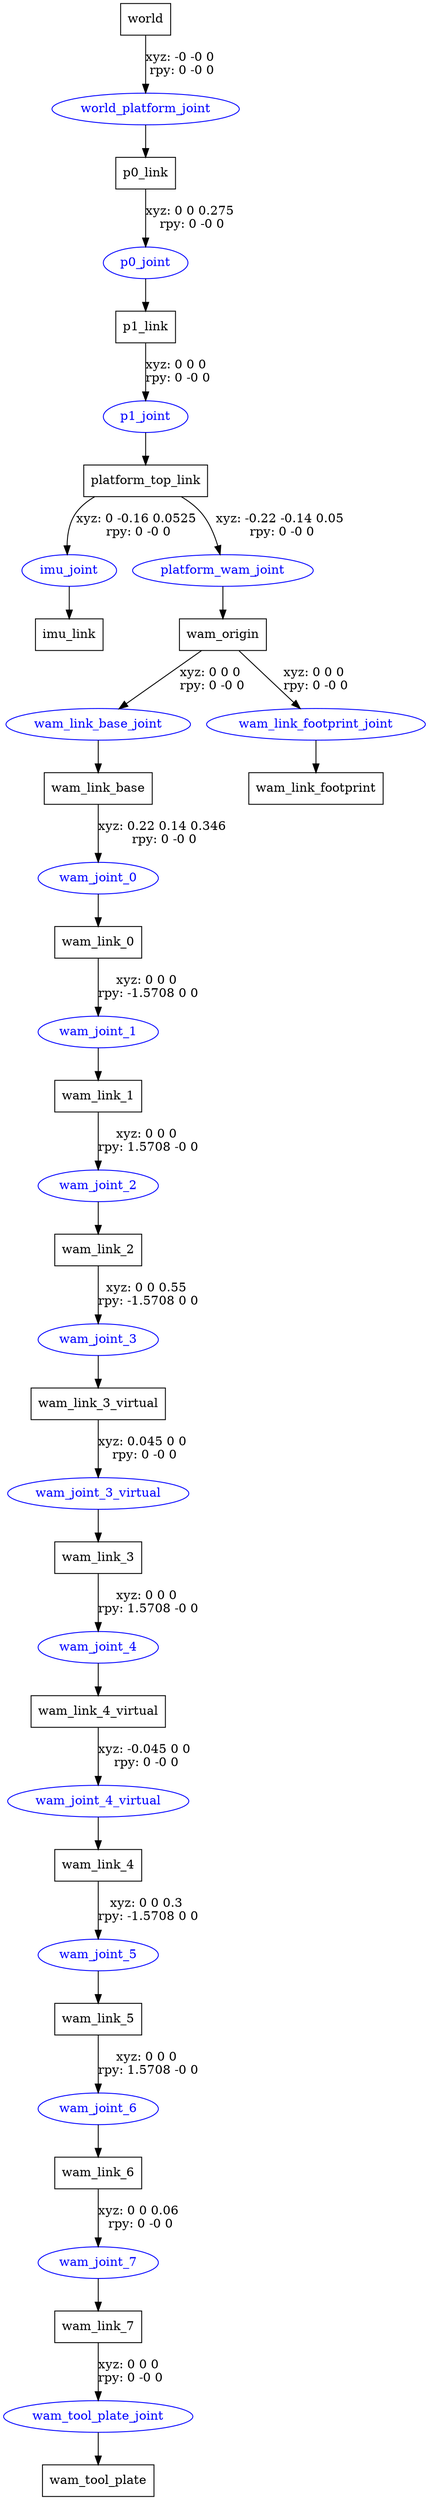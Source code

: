 digraph G {
node [shape=box];
"world" [label="world"];
"p0_link" [label="p0_link"];
"p1_link" [label="p1_link"];
"platform_top_link" [label="platform_top_link"];
"imu_link" [label="imu_link"];
"wam_origin" [label="wam_origin"];
"wam_link_base" [label="wam_link_base"];
"wam_link_0" [label="wam_link_0"];
"wam_link_1" [label="wam_link_1"];
"wam_link_2" [label="wam_link_2"];
"wam_link_3_virtual" [label="wam_link_3_virtual"];
"wam_link_3" [label="wam_link_3"];
"wam_link_4_virtual" [label="wam_link_4_virtual"];
"wam_link_4" [label="wam_link_4"];
"wam_link_5" [label="wam_link_5"];
"wam_link_6" [label="wam_link_6"];
"wam_link_7" [label="wam_link_7"];
"wam_tool_plate" [label="wam_tool_plate"];
"wam_link_footprint" [label="wam_link_footprint"];
node [shape=ellipse, color=blue, fontcolor=blue];
"world" -> "world_platform_joint" [label="xyz: -0 -0 0 \nrpy: 0 -0 0"]
"world_platform_joint" -> "p0_link"
"p0_link" -> "p0_joint" [label="xyz: 0 0 0.275 \nrpy: 0 -0 0"]
"p0_joint" -> "p1_link"
"p1_link" -> "p1_joint" [label="xyz: 0 0 0 \nrpy: 0 -0 0"]
"p1_joint" -> "platform_top_link"
"platform_top_link" -> "imu_joint" [label="xyz: 0 -0.16 0.0525 \nrpy: 0 -0 0"]
"imu_joint" -> "imu_link"
"platform_top_link" -> "platform_wam_joint" [label="xyz: -0.22 -0.14 0.05 \nrpy: 0 -0 0"]
"platform_wam_joint" -> "wam_origin"
"wam_origin" -> "wam_link_base_joint" [label="xyz: 0 0 0 \nrpy: 0 -0 0"]
"wam_link_base_joint" -> "wam_link_base"
"wam_link_base" -> "wam_joint_0" [label="xyz: 0.22 0.14 0.346 \nrpy: 0 -0 0"]
"wam_joint_0" -> "wam_link_0"
"wam_link_0" -> "wam_joint_1" [label="xyz: 0 0 0 \nrpy: -1.5708 0 0"]
"wam_joint_1" -> "wam_link_1"
"wam_link_1" -> "wam_joint_2" [label="xyz: 0 0 0 \nrpy: 1.5708 -0 0"]
"wam_joint_2" -> "wam_link_2"
"wam_link_2" -> "wam_joint_3" [label="xyz: 0 0 0.55 \nrpy: -1.5708 0 0"]
"wam_joint_3" -> "wam_link_3_virtual"
"wam_link_3_virtual" -> "wam_joint_3_virtual" [label="xyz: 0.045 0 0 \nrpy: 0 -0 0"]
"wam_joint_3_virtual" -> "wam_link_3"
"wam_link_3" -> "wam_joint_4" [label="xyz: 0 0 0 \nrpy: 1.5708 -0 0"]
"wam_joint_4" -> "wam_link_4_virtual"
"wam_link_4_virtual" -> "wam_joint_4_virtual" [label="xyz: -0.045 0 0 \nrpy: 0 -0 0"]
"wam_joint_4_virtual" -> "wam_link_4"
"wam_link_4" -> "wam_joint_5" [label="xyz: 0 0 0.3 \nrpy: -1.5708 0 0"]
"wam_joint_5" -> "wam_link_5"
"wam_link_5" -> "wam_joint_6" [label="xyz: 0 0 0 \nrpy: 1.5708 -0 0"]
"wam_joint_6" -> "wam_link_6"
"wam_link_6" -> "wam_joint_7" [label="xyz: 0 0 0.06 \nrpy: 0 -0 0"]
"wam_joint_7" -> "wam_link_7"
"wam_link_7" -> "wam_tool_plate_joint" [label="xyz: 0 0 0 \nrpy: 0 -0 0"]
"wam_tool_plate_joint" -> "wam_tool_plate"
"wam_origin" -> "wam_link_footprint_joint" [label="xyz: 0 0 0 \nrpy: 0 -0 0"]
"wam_link_footprint_joint" -> "wam_link_footprint"
}

